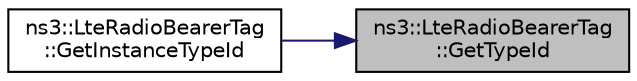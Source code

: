 digraph "ns3::LteRadioBearerTag::GetTypeId"
{
 // LATEX_PDF_SIZE
  edge [fontname="Helvetica",fontsize="10",labelfontname="Helvetica",labelfontsize="10"];
  node [fontname="Helvetica",fontsize="10",shape=record];
  rankdir="RL";
  Node1 [label="ns3::LteRadioBearerTag\l::GetTypeId",height=0.2,width=0.4,color="black", fillcolor="grey75", style="filled", fontcolor="black",tooltip="Get the type ID."];
  Node1 -> Node2 [dir="back",color="midnightblue",fontsize="10",style="solid",fontname="Helvetica"];
  Node2 [label="ns3::LteRadioBearerTag\l::GetInstanceTypeId",height=0.2,width=0.4,color="black", fillcolor="white", style="filled",URL="$classns3_1_1_lte_radio_bearer_tag.html#a29f3c8dcb69c2a3695517228eda9762d",tooltip="Get the most derived TypeId for this Object."];
}
